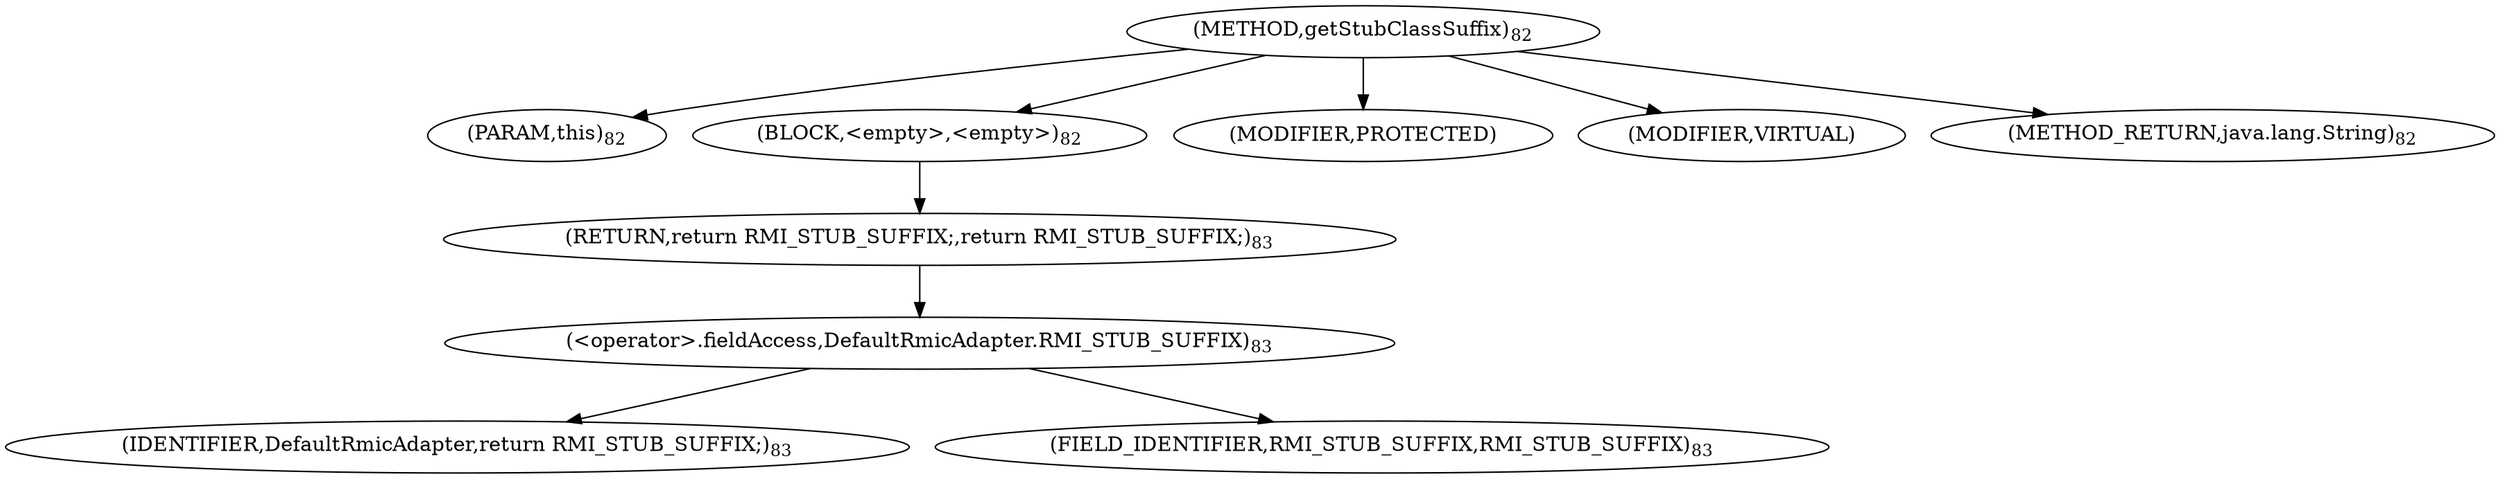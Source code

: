 digraph "getStubClassSuffix" {  
"134" [label = <(METHOD,getStubClassSuffix)<SUB>82</SUB>> ]
"135" [label = <(PARAM,this)<SUB>82</SUB>> ]
"136" [label = <(BLOCK,&lt;empty&gt;,&lt;empty&gt;)<SUB>82</SUB>> ]
"137" [label = <(RETURN,return RMI_STUB_SUFFIX;,return RMI_STUB_SUFFIX;)<SUB>83</SUB>> ]
"138" [label = <(&lt;operator&gt;.fieldAccess,DefaultRmicAdapter.RMI_STUB_SUFFIX)<SUB>83</SUB>> ]
"139" [label = <(IDENTIFIER,DefaultRmicAdapter,return RMI_STUB_SUFFIX;)<SUB>83</SUB>> ]
"140" [label = <(FIELD_IDENTIFIER,RMI_STUB_SUFFIX,RMI_STUB_SUFFIX)<SUB>83</SUB>> ]
"141" [label = <(MODIFIER,PROTECTED)> ]
"142" [label = <(MODIFIER,VIRTUAL)> ]
"143" [label = <(METHOD_RETURN,java.lang.String)<SUB>82</SUB>> ]
  "134" -> "135" 
  "134" -> "136" 
  "134" -> "141" 
  "134" -> "142" 
  "134" -> "143" 
  "136" -> "137" 
  "137" -> "138" 
  "138" -> "139" 
  "138" -> "140" 
}
